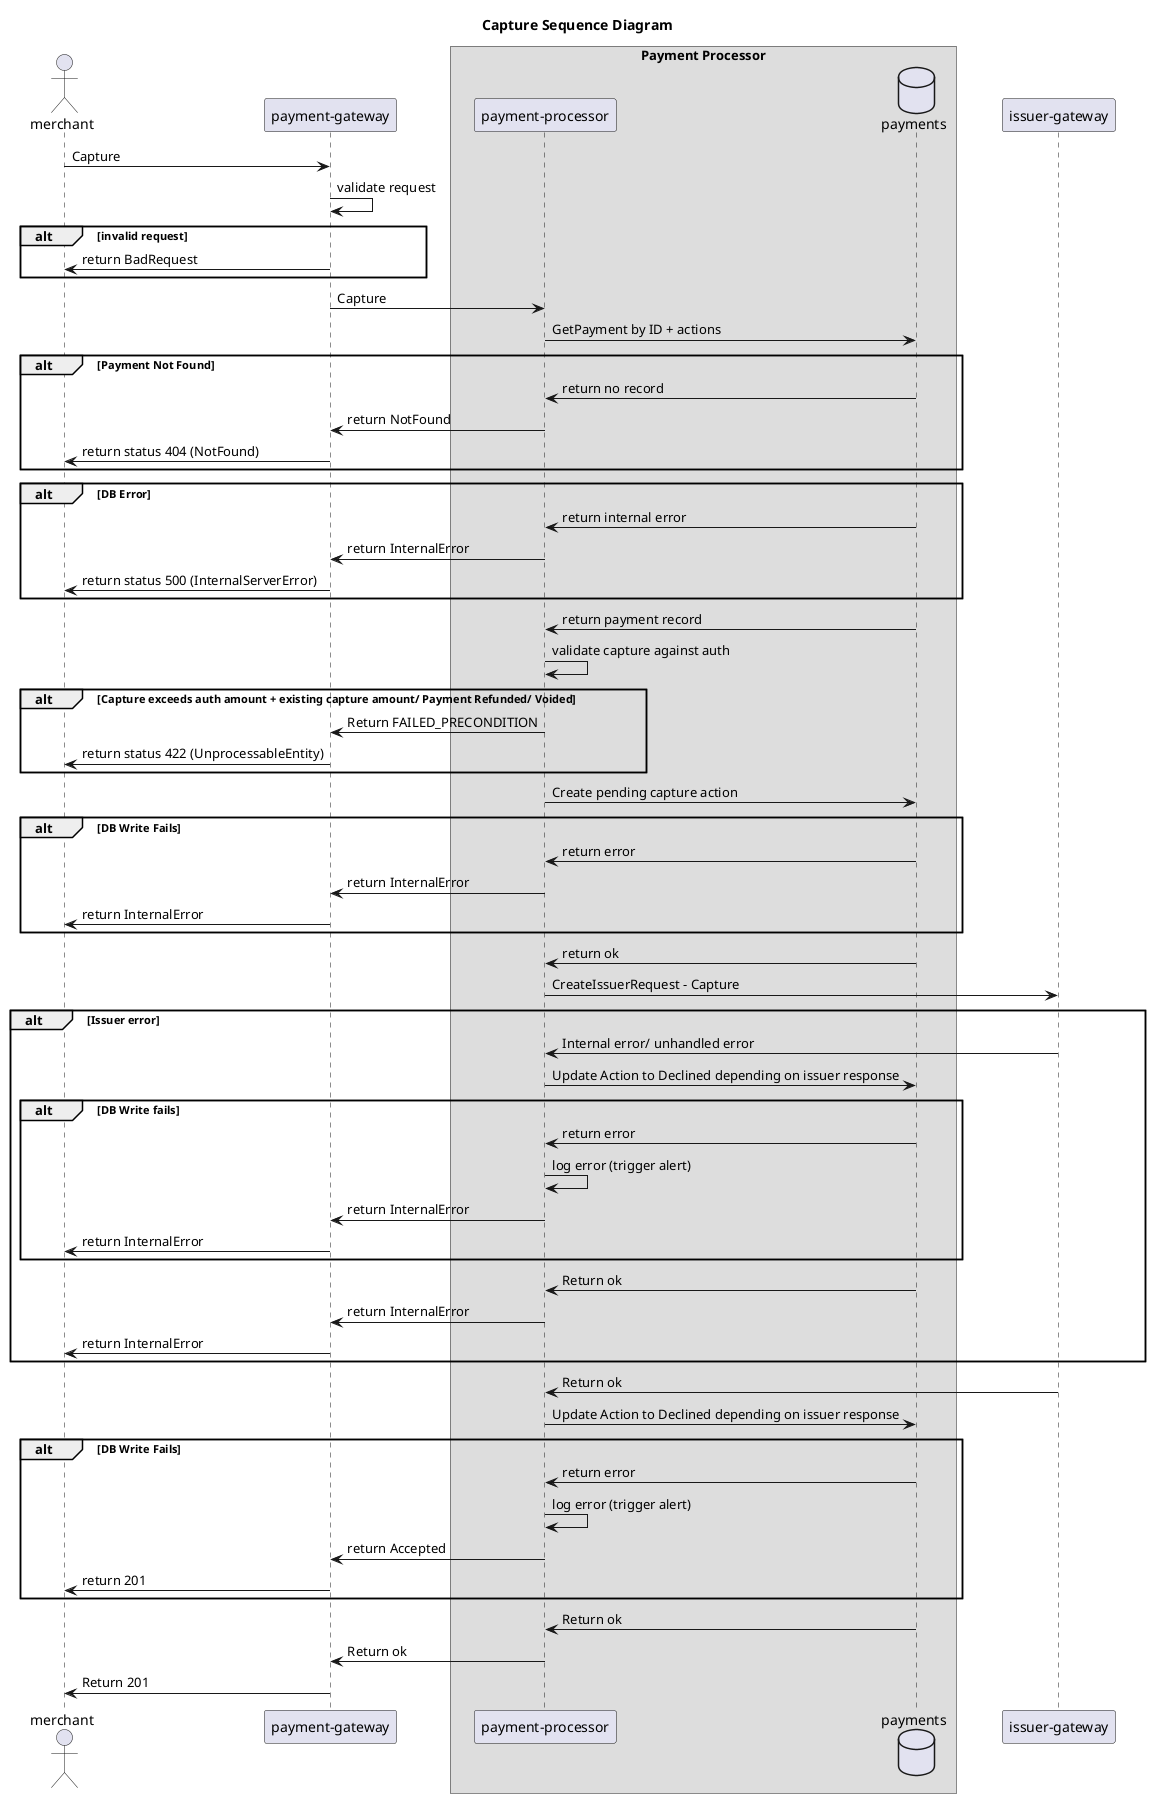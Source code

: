 @startuml
Title Capture Sequence Diagram

skinparam ParticipantPadding 20
skinparam BoxPadding 20
actor merchant

participant paymentGateway as "payment-gateway"

box "Payment Processor"
participant paymentProcessor as "payment-processor"
database payments as paymentsDB
end box
participant issuerGateway as "issuer-gateway"

merchant-> paymentGateway: Capture
paymentGateway->paymentGateway: validate request
alt invalid request
paymentGateway->merchant: return BadRequest
end alt

paymentGateway-> paymentProcessor: Capture
paymentProcessor->paymentsDB: GetPayment by ID + actions
alt Payment Not Found
paymentProcessor<-paymentsDB: return no record
paymentGateway<-paymentProcessor: return NotFound
paymentGateway->merchant: return status 404 (NotFound)
end alt
alt DB Error
paymentProcessor<-paymentsDB: return internal error
paymentGateway<-paymentProcessor: return InternalError
paymentGateway->merchant: return status 500 (InternalServerError)
end alt
paymentProcessor<-paymentsDB: return payment record
paymentProcessor->paymentProcessor: validate capture against auth
alt Capture exceeds auth amount + existing capture amount/ Payment Refunded/ Voided
 paymentGateway<-paymentProcessor: Return FAILED_PRECONDITION
 paymentGateway->merchant: return status 422 (UnprocessableEntity)
end alt

paymentProcessor-> paymentsDB: Create pending capture action
alt DB Write Fails
paymentProcessor<-paymentsDB: return error
paymentGateway<-paymentProcessor: return InternalError
paymentGateway->merchant: return InternalError
end
paymentProcessor<-paymentsDB: return ok

paymentProcessor-> issuerGateway: CreateIssuerRequest - Capture
alt Issuer error
paymentProcessor<-issuerGateway: Internal error/ unhandled error
paymentProcessor->paymentsDB: Update Action to Declined depending on issuer response
alt DB Write fails
paymentProcessor<-paymentsDB: return error
paymentProcessor->paymentProcessor: log error (trigger alert)
paymentGateway<-paymentProcessor: return InternalError
paymentGateway->merchant: return InternalError
end alt
paymentProcessor<-paymentsDB: Return ok
paymentGateway<-paymentProcessor: return InternalError
paymentGateway->merchant: return InternalError
end alt
paymentProcessor<-issuerGateway: Return ok
paymentProcessor->paymentsDB: Update Action to Declined depending on issuer response
alt DB Write Fails
paymentProcessor<-paymentsDB: return error
paymentProcessor->paymentProcessor: log error (trigger alert)
paymentGateway<-paymentProcessor: return Accepted
paymentGateway->merchant: return 201
end alt
paymentProcessor<-paymentsDB: Return ok
paymentGateway<-paymentProcessor: Return ok
paymentGateway->merchant: Return 201

@enduml